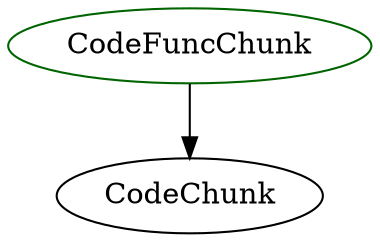 digraph codefuncchunk{
CodeFuncChunk -> CodeChunk;
CodeFuncChunk	[shape=oval, color=darkgreen, label="CodeFuncChunk"];
}
